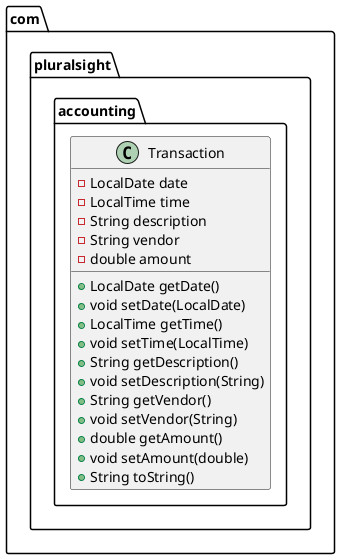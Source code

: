 @startuml
class com.pluralsight.accounting.Transaction {
- LocalDate date
- LocalTime time
- String description
- String vendor
- double amount
+ LocalDate getDate()
+ void setDate(LocalDate)
+ LocalTime getTime()
+ void setTime(LocalTime)
+ String getDescription()
+ void setDescription(String)
+ String getVendor()
+ void setVendor(String)
+ double getAmount()
+ void setAmount(double)
+ String toString()
}


@enduml